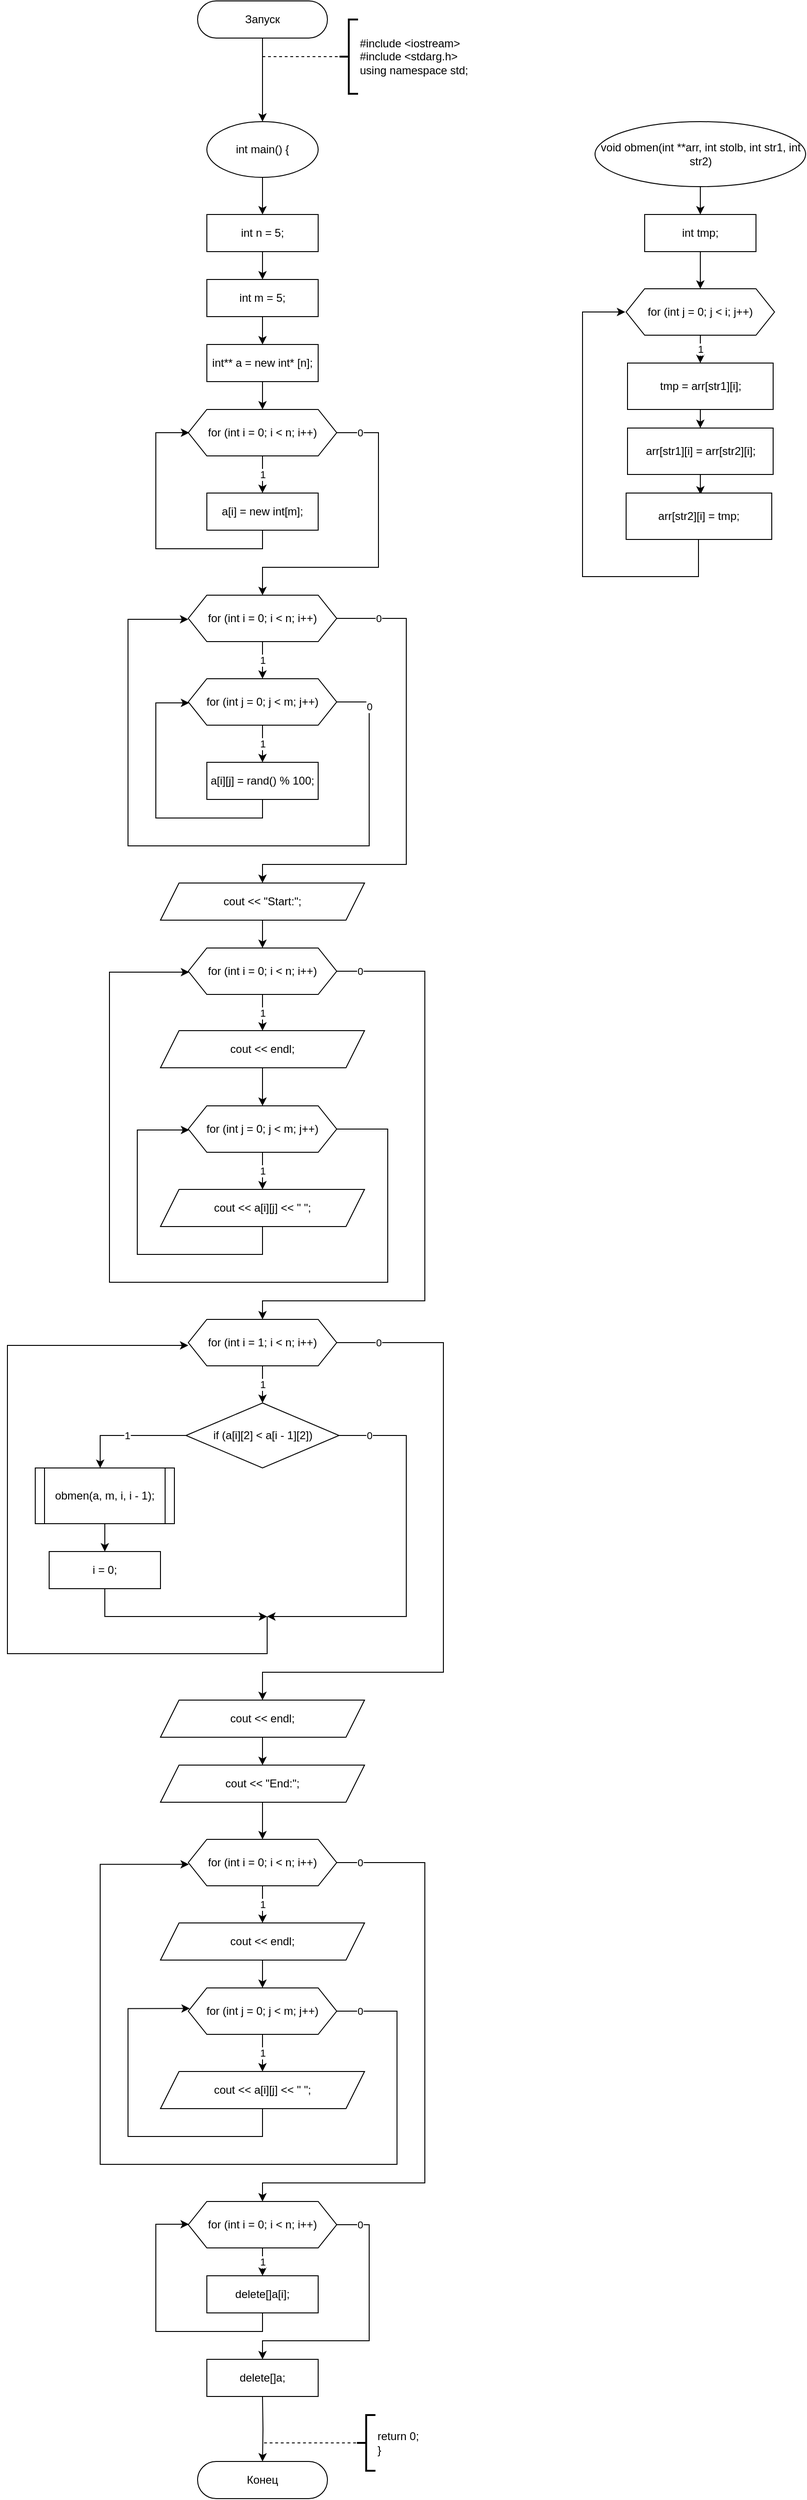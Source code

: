 <mxfile>
    <diagram id="tr8WCDj-hul7nBdrf4UF" name="Страница 1">
        <mxGraphModel dx="611" dy="615" grid="1" gridSize="10" guides="1" tooltips="1" connect="0" arrows="1" fold="1" page="1" pageScale="1" pageWidth="827" pageHeight="1169" math="0" shadow="0">
            <root>
                <mxCell id="0"/>
                <mxCell id="1" parent="0"/>
                <mxCell id="2" style="edgeStyle=orthogonalEdgeStyle;rounded=0;orthogonalLoop=1;jettySize=auto;html=1;" parent="1" source="3" edge="1">
                    <mxGeometry relative="1" as="geometry">
                        <mxPoint x="375" y="150" as="targetPoint"/>
                    </mxGeometry>
                </mxCell>
                <mxCell id="3" value="Запуск" style="rounded=1;whiteSpace=wrap;html=1;arcSize=50;" parent="1" vertex="1">
                    <mxGeometry x="305" y="20" width="140" height="40" as="geometry"/>
                </mxCell>
                <mxCell id="5" value="#include &amp;lt;iostream&amp;gt;&lt;br&gt;#include &amp;lt;stdarg.h&amp;gt;&lt;br&gt;using namespace std;" style="strokeWidth=2;html=1;shape=mxgraph.flowchart.annotation_2;align=left;labelPosition=right;pointerEvents=1;" parent="1" vertex="1">
                    <mxGeometry x="458.01" y="40" width="20" height="80" as="geometry"/>
                </mxCell>
                <mxCell id="6" value="" style="endArrow=none;dashed=1;html=1;entryX=0;entryY=0.5;entryDx=0;entryDy=0;entryPerimeter=0;" parent="1" target="5" edge="1">
                    <mxGeometry width="50" height="50" relative="1" as="geometry">
                        <mxPoint x="375" y="80" as="sourcePoint"/>
                        <mxPoint x="465" y="70" as="targetPoint"/>
                    </mxGeometry>
                </mxCell>
                <mxCell id="7" value="Конец" style="rounded=1;whiteSpace=wrap;html=1;arcSize=50;" parent="1" vertex="1">
                    <mxGeometry x="305" y="2670" width="140" height="40" as="geometry"/>
                </mxCell>
                <mxCell id="10" value="return 0;&lt;br&gt;}" style="strokeWidth=2;html=1;shape=mxgraph.flowchart.annotation_2;align=left;labelPosition=right;pointerEvents=1;" parent="1" vertex="1">
                    <mxGeometry x="476.75" y="2620" width="20" height="60" as="geometry"/>
                </mxCell>
                <mxCell id="11" value="" style="endArrow=none;dashed=1;html=1;entryX=0;entryY=0.5;entryDx=0;entryDy=0;entryPerimeter=0;" parent="1" edge="1">
                    <mxGeometry width="50" height="50" relative="1" as="geometry">
                        <mxPoint x="376.75" y="2650" as="sourcePoint"/>
                        <mxPoint x="476.75" y="2650" as="targetPoint"/>
                    </mxGeometry>
                </mxCell>
                <mxCell id="383" value="" style="edgeStyle=orthogonalEdgeStyle;html=1;rounded=0;" edge="1" parent="1" source="354" target="382">
                    <mxGeometry relative="1" as="geometry"/>
                </mxCell>
                <mxCell id="354" value="int main() {" style="ellipse;whiteSpace=wrap;html=1;" parent="1" vertex="1">
                    <mxGeometry x="315" y="150" width="120" height="60" as="geometry"/>
                </mxCell>
                <mxCell id="403" value="" style="edgeStyle=orthogonalEdgeStyle;rounded=0;html=1;" edge="1" parent="1" source="355" target="402">
                    <mxGeometry relative="1" as="geometry"/>
                </mxCell>
                <mxCell id="355" value="cout &amp;lt;&amp;lt; &quot;Start:&quot;;" style="shape=parallelogram;perimeter=parallelogramPerimeter;whiteSpace=wrap;html=1;fixedSize=1;" parent="1" vertex="1">
                    <mxGeometry x="265" y="970" width="220" height="40" as="geometry"/>
                </mxCell>
                <mxCell id="369" style="edgeStyle=orthogonalEdgeStyle;rounded=0;html=1;" parent="1" source="359" target="368" edge="1">
                    <mxGeometry relative="1" as="geometry"/>
                </mxCell>
                <mxCell id="359" value="&lt;div&gt;void obmen(int **arr, int stolb, int str1, int str2)&lt;/div&gt;" style="ellipse;whiteSpace=wrap;html=1;" parent="1" vertex="1">
                    <mxGeometry x="733.5" y="150" width="227" height="70" as="geometry"/>
                </mxCell>
                <mxCell id="367" style="edgeStyle=orthogonalEdgeStyle;rounded=0;html=1;" parent="1" target="7" edge="1">
                    <mxGeometry relative="1" as="geometry">
                        <mxPoint x="375" y="2600" as="sourcePoint"/>
                    </mxGeometry>
                </mxCell>
                <mxCell id="454" value="" style="edgeStyle=orthogonalEdgeStyle;rounded=0;html=1;" edge="1" parent="1" source="368" target="374">
                    <mxGeometry relative="1" as="geometry"/>
                </mxCell>
                <mxCell id="368" value="int tmp;" style="rounded=0;whiteSpace=wrap;html=1;" parent="1" vertex="1">
                    <mxGeometry x="787" y="250" width="120" height="40" as="geometry"/>
                </mxCell>
                <mxCell id="377" value="1" style="edgeStyle=orthogonalEdgeStyle;rounded=0;html=1;" parent="1" source="374" target="376" edge="1">
                    <mxGeometry relative="1" as="geometry"/>
                </mxCell>
                <mxCell id="374" value="for (int j = 0; j &amp;lt; i; j++)" style="shape=hexagon;perimeter=hexagonPerimeter2;whiteSpace=wrap;html=1;fixedSize=1;" parent="1" vertex="1">
                    <mxGeometry x="767" y="330" width="160" height="50" as="geometry"/>
                </mxCell>
                <mxCell id="378" style="edgeStyle=orthogonalEdgeStyle;rounded=0;html=1;entryX=-0.006;entryY=0.5;entryDx=0;entryDy=0;entryPerimeter=0;" parent="1" target="374" edge="1">
                    <mxGeometry relative="1" as="geometry">
                        <Array as="points">
                            <mxPoint x="845" y="640"/>
                            <mxPoint x="720" y="640"/>
                            <mxPoint x="720" y="355"/>
                        </Array>
                        <mxPoint x="845" y="580" as="sourcePoint"/>
                    </mxGeometry>
                </mxCell>
                <mxCell id="452" style="edgeStyle=orthogonalEdgeStyle;rounded=0;html=1;" edge="1" parent="1" source="376" target="449">
                    <mxGeometry relative="1" as="geometry"/>
                </mxCell>
                <mxCell id="376" value="tmp = arr[str1][i];" style="rounded=0;whiteSpace=wrap;html=1;" parent="1" vertex="1">
                    <mxGeometry x="768.5" y="410" width="157" height="50" as="geometry"/>
                </mxCell>
                <mxCell id="385" value="" style="edgeStyle=orthogonalEdgeStyle;rounded=0;html=1;" edge="1" parent="1" source="382" target="384">
                    <mxGeometry relative="1" as="geometry"/>
                </mxCell>
                <mxCell id="382" value="int n = 5;" style="rounded=0;whiteSpace=wrap;html=1;" vertex="1" parent="1">
                    <mxGeometry x="315" y="250" width="120" height="40" as="geometry"/>
                </mxCell>
                <mxCell id="387" value="" style="edgeStyle=orthogonalEdgeStyle;rounded=0;html=1;" edge="1" parent="1" source="384" target="386">
                    <mxGeometry relative="1" as="geometry"/>
                </mxCell>
                <mxCell id="384" value="int m = 5;" style="rounded=0;whiteSpace=wrap;html=1;" vertex="1" parent="1">
                    <mxGeometry x="315" y="320" width="120" height="40" as="geometry"/>
                </mxCell>
                <mxCell id="389" value="" style="edgeStyle=orthogonalEdgeStyle;rounded=0;html=1;" edge="1" parent="1" source="386" target="388">
                    <mxGeometry relative="1" as="geometry"/>
                </mxCell>
                <mxCell id="386" value="int** a = new int* [n];" style="rounded=0;whiteSpace=wrap;html=1;" vertex="1" parent="1">
                    <mxGeometry x="315" y="390" width="120" height="40" as="geometry"/>
                </mxCell>
                <mxCell id="391" value="1" style="edgeStyle=orthogonalEdgeStyle;rounded=0;html=1;" edge="1" parent="1" source="388" target="390">
                    <mxGeometry relative="1" as="geometry"/>
                </mxCell>
                <mxCell id="394" value="0" style="edgeStyle=orthogonalEdgeStyle;rounded=0;html=1;" edge="1" parent="1" source="388" target="393">
                    <mxGeometry x="-0.855" relative="1" as="geometry">
                        <Array as="points">
                            <mxPoint x="500" y="485"/>
                            <mxPoint x="500" y="630"/>
                            <mxPoint x="375" y="630"/>
                        </Array>
                        <mxPoint as="offset"/>
                    </mxGeometry>
                </mxCell>
                <mxCell id="388" value="for (int i = 0; i &amp;lt; n; i++)" style="shape=hexagon;perimeter=hexagonPerimeter2;whiteSpace=wrap;html=1;fixedSize=1;" vertex="1" parent="1">
                    <mxGeometry x="295" y="460" width="160" height="50" as="geometry"/>
                </mxCell>
                <mxCell id="392" style="edgeStyle=orthogonalEdgeStyle;rounded=0;html=1;entryX=0.006;entryY=0.5;entryDx=0;entryDy=0;entryPerimeter=0;" edge="1" parent="1" source="390" target="388">
                    <mxGeometry relative="1" as="geometry">
                        <Array as="points">
                            <mxPoint x="375" y="610"/>
                            <mxPoint x="260" y="610"/>
                            <mxPoint x="260" y="485"/>
                        </Array>
                    </mxGeometry>
                </mxCell>
                <mxCell id="390" value="a[i] = new int[m];" style="rounded=0;whiteSpace=wrap;html=1;" vertex="1" parent="1">
                    <mxGeometry x="315" y="550" width="120" height="40" as="geometry"/>
                </mxCell>
                <mxCell id="396" value="1" style="edgeStyle=orthogonalEdgeStyle;rounded=0;html=1;" edge="1" parent="1" source="393" target="395">
                    <mxGeometry relative="1" as="geometry"/>
                </mxCell>
                <mxCell id="401" value="0" style="edgeStyle=orthogonalEdgeStyle;rounded=0;html=1;" edge="1" parent="1" source="393" target="355">
                    <mxGeometry x="-0.825" relative="1" as="geometry">
                        <Array as="points">
                            <mxPoint x="530" y="685"/>
                            <mxPoint x="530" y="950"/>
                            <mxPoint x="375" y="950"/>
                        </Array>
                        <mxPoint as="offset"/>
                    </mxGeometry>
                </mxCell>
                <mxCell id="393" value="for (int i = 0; i &amp;lt; n; i++)" style="shape=hexagon;perimeter=hexagonPerimeter2;whiteSpace=wrap;html=1;fixedSize=1;" vertex="1" parent="1">
                    <mxGeometry x="295" y="660" width="160" height="50" as="geometry"/>
                </mxCell>
                <mxCell id="398" value="1" style="edgeStyle=orthogonalEdgeStyle;rounded=0;html=1;" edge="1" parent="1" source="395" target="397">
                    <mxGeometry relative="1" as="geometry"/>
                </mxCell>
                <mxCell id="400" value="0" style="edgeStyle=orthogonalEdgeStyle;rounded=0;html=1;entryX=0;entryY=0.52;entryDx=0;entryDy=0;entryPerimeter=0;" edge="1" parent="1" source="395" target="393">
                    <mxGeometry x="-0.895" relative="1" as="geometry">
                        <Array as="points">
                            <mxPoint x="490" y="775"/>
                            <mxPoint x="490" y="930"/>
                            <mxPoint x="230" y="930"/>
                            <mxPoint x="230" y="686"/>
                        </Array>
                        <mxPoint as="offset"/>
                    </mxGeometry>
                </mxCell>
                <mxCell id="395" value="for (int j = 0; j &amp;lt; m; j++)" style="shape=hexagon;perimeter=hexagonPerimeter2;whiteSpace=wrap;html=1;fixedSize=1;" vertex="1" parent="1">
                    <mxGeometry x="295" y="750" width="160" height="50" as="geometry"/>
                </mxCell>
                <mxCell id="399" style="edgeStyle=orthogonalEdgeStyle;rounded=0;html=1;entryX=0.006;entryY=0.52;entryDx=0;entryDy=0;entryPerimeter=0;" edge="1" parent="1" source="397" target="395">
                    <mxGeometry relative="1" as="geometry">
                        <Array as="points">
                            <mxPoint x="375" y="900"/>
                            <mxPoint x="260" y="900"/>
                            <mxPoint x="260" y="776"/>
                        </Array>
                    </mxGeometry>
                </mxCell>
                <mxCell id="397" value="a[i][j] = rand() % 100;" style="rounded=0;whiteSpace=wrap;html=1;" vertex="1" parent="1">
                    <mxGeometry x="315" y="840" width="120" height="40" as="geometry"/>
                </mxCell>
                <mxCell id="405" value="1" style="edgeStyle=orthogonalEdgeStyle;rounded=0;html=1;" edge="1" parent="1" source="402" target="404">
                    <mxGeometry relative="1" as="geometry"/>
                </mxCell>
                <mxCell id="413" value="0" style="edgeStyle=orthogonalEdgeStyle;rounded=0;html=1;" edge="1" parent="1" source="402" target="412">
                    <mxGeometry x="-0.922" relative="1" as="geometry">
                        <Array as="points">
                            <mxPoint x="550" y="1065"/>
                            <mxPoint x="550" y="1420"/>
                            <mxPoint x="375" y="1420"/>
                        </Array>
                        <mxPoint as="offset"/>
                    </mxGeometry>
                </mxCell>
                <mxCell id="402" value="for (int i = 0; i &amp;lt; n; i++)" style="shape=hexagon;perimeter=hexagonPerimeter2;whiteSpace=wrap;html=1;fixedSize=1;" vertex="1" parent="1">
                    <mxGeometry x="295" y="1040" width="160" height="50" as="geometry"/>
                </mxCell>
                <mxCell id="407" value="" style="edgeStyle=orthogonalEdgeStyle;rounded=0;html=1;" edge="1" parent="1" source="404" target="406">
                    <mxGeometry relative="1" as="geometry"/>
                </mxCell>
                <mxCell id="404" value="cout &amp;lt;&amp;lt; endl;" style="shape=parallelogram;perimeter=parallelogramPerimeter;whiteSpace=wrap;html=1;fixedSize=1;" vertex="1" parent="1">
                    <mxGeometry x="265" y="1129" width="220" height="40" as="geometry"/>
                </mxCell>
                <mxCell id="409" value="1" style="edgeStyle=orthogonalEdgeStyle;rounded=0;html=1;" edge="1" parent="1" source="406" target="408">
                    <mxGeometry relative="1" as="geometry"/>
                </mxCell>
                <mxCell id="411" style="edgeStyle=orthogonalEdgeStyle;rounded=0;html=1;entryX=0.006;entryY=0.52;entryDx=0;entryDy=0;entryPerimeter=0;" edge="1" parent="1" source="406" target="402">
                    <mxGeometry relative="1" as="geometry">
                        <Array as="points">
                            <mxPoint x="510" y="1235"/>
                            <mxPoint x="510" y="1400"/>
                            <mxPoint x="210" y="1400"/>
                            <mxPoint x="210" y="1066"/>
                        </Array>
                    </mxGeometry>
                </mxCell>
                <mxCell id="406" value="for (int j = 0; j &amp;lt; m; j++)" style="shape=hexagon;perimeter=hexagonPerimeter2;whiteSpace=wrap;html=1;fixedSize=1;" vertex="1" parent="1">
                    <mxGeometry x="295" y="1210" width="160" height="50" as="geometry"/>
                </mxCell>
                <mxCell id="410" style="edgeStyle=orthogonalEdgeStyle;rounded=0;html=1;entryX=0.006;entryY=0.52;entryDx=0;entryDy=0;entryPerimeter=0;" edge="1" parent="1" source="408" target="406">
                    <mxGeometry relative="1" as="geometry">
                        <Array as="points">
                            <mxPoint x="375" y="1370"/>
                            <mxPoint x="240" y="1370"/>
                            <mxPoint x="240" y="1236"/>
                        </Array>
                    </mxGeometry>
                </mxCell>
                <mxCell id="408" value="cout &amp;lt;&amp;lt; a[i][j] &amp;lt;&amp;lt; &quot; &quot;;" style="shape=parallelogram;perimeter=parallelogramPerimeter;whiteSpace=wrap;html=1;fixedSize=1;" vertex="1" parent="1">
                    <mxGeometry x="265" y="1300" width="220" height="40" as="geometry"/>
                </mxCell>
                <mxCell id="415" value="1" style="edgeStyle=orthogonalEdgeStyle;rounded=0;html=1;" edge="1" parent="1" source="412" target="414">
                    <mxGeometry relative="1" as="geometry"/>
                </mxCell>
                <mxCell id="428" value="0" style="edgeStyle=orthogonalEdgeStyle;rounded=0;html=1;" edge="1" parent="1" source="412" target="425">
                    <mxGeometry x="-0.871" relative="1" as="geometry">
                        <Array as="points">
                            <mxPoint x="570" y="1465"/>
                            <mxPoint x="570" y="1820"/>
                            <mxPoint x="375" y="1820"/>
                        </Array>
                        <mxPoint as="offset"/>
                    </mxGeometry>
                </mxCell>
                <mxCell id="412" value="for (int i = 1; i &amp;lt; n; i++)" style="shape=hexagon;perimeter=hexagonPerimeter2;whiteSpace=wrap;html=1;fixedSize=1;" vertex="1" parent="1">
                    <mxGeometry x="295" y="1440" width="160" height="50" as="geometry"/>
                </mxCell>
                <mxCell id="419" value="1" style="edgeStyle=orthogonalEdgeStyle;rounded=0;html=1;" edge="1" parent="1" source="414" target="417">
                    <mxGeometry relative="1" as="geometry">
                        <Array as="points">
                            <mxPoint x="200" y="1565"/>
                        </Array>
                    </mxGeometry>
                </mxCell>
                <mxCell id="423" value="0" style="edgeStyle=orthogonalEdgeStyle;rounded=0;html=1;" edge="1" parent="1" source="414">
                    <mxGeometry x="-0.844" relative="1" as="geometry">
                        <mxPoint x="380" y="1760" as="targetPoint"/>
                        <Array as="points">
                            <mxPoint x="530" y="1565"/>
                            <mxPoint x="530" y="1760"/>
                        </Array>
                        <mxPoint as="offset"/>
                    </mxGeometry>
                </mxCell>
                <mxCell id="414" value="if (a[i][2] &amp;lt; a[i - 1][2])" style="rhombus;whiteSpace=wrap;html=1;" vertex="1" parent="1">
                    <mxGeometry x="292.5" y="1530" width="165" height="70" as="geometry"/>
                </mxCell>
                <mxCell id="421" value="" style="edgeStyle=orthogonalEdgeStyle;rounded=0;html=1;" edge="1" parent="1" source="417" target="420">
                    <mxGeometry relative="1" as="geometry"/>
                </mxCell>
                <mxCell id="417" value="obmen(a, m, i, i - 1);" style="verticalLabelPosition=middle;verticalAlign=middle;html=1;shape=process;whiteSpace=wrap;rounded=0;size=0.067;arcSize=6;labelPosition=center;align=center;" vertex="1" parent="1">
                    <mxGeometry x="130" y="1600" width="150" height="60" as="geometry"/>
                </mxCell>
                <mxCell id="422" style="edgeStyle=orthogonalEdgeStyle;rounded=0;html=1;" edge="1" parent="1" source="420">
                    <mxGeometry relative="1" as="geometry">
                        <mxPoint x="380" y="1760" as="targetPoint"/>
                        <Array as="points">
                            <mxPoint x="205" y="1760"/>
                            <mxPoint x="370" y="1760"/>
                        </Array>
                    </mxGeometry>
                </mxCell>
                <mxCell id="420" value="i = 0;" style="rounded=0;whiteSpace=wrap;html=1;" vertex="1" parent="1">
                    <mxGeometry x="145" y="1690" width="120" height="40" as="geometry"/>
                </mxCell>
                <mxCell id="424" value="" style="endArrow=classic;html=1;rounded=0;entryX=0;entryY=0.56;entryDx=0;entryDy=0;entryPerimeter=0;" edge="1" parent="1" target="412">
                    <mxGeometry width="50" height="50" relative="1" as="geometry">
                        <mxPoint x="380" y="1760" as="sourcePoint"/>
                        <mxPoint x="400" y="1600" as="targetPoint"/>
                        <Array as="points">
                            <mxPoint x="380" y="1800"/>
                            <mxPoint x="100" y="1800"/>
                            <mxPoint x="100" y="1468"/>
                        </Array>
                    </mxGeometry>
                </mxCell>
                <mxCell id="427" value="" style="edgeStyle=orthogonalEdgeStyle;rounded=0;html=1;" edge="1" parent="1" source="425" target="426">
                    <mxGeometry relative="1" as="geometry"/>
                </mxCell>
                <mxCell id="425" value="cout &lt;&lt; endl;" style="shape=parallelogram;perimeter=parallelogramPerimeter;whiteSpace=wrap;html=1;fixedSize=1;" vertex="1" parent="1">
                    <mxGeometry x="265" y="1850" width="220" height="40" as="geometry"/>
                </mxCell>
                <mxCell id="430" value="" style="edgeStyle=orthogonalEdgeStyle;rounded=0;html=1;" edge="1" parent="1" source="426" target="429">
                    <mxGeometry relative="1" as="geometry"/>
                </mxCell>
                <mxCell id="426" value="cout &amp;lt;&amp;lt; &quot;End:&quot;;" style="shape=parallelogram;perimeter=parallelogramPerimeter;whiteSpace=wrap;html=1;fixedSize=1;" vertex="1" parent="1">
                    <mxGeometry x="265" y="1920" width="220" height="40" as="geometry"/>
                </mxCell>
                <mxCell id="432" value="1" style="edgeStyle=orthogonalEdgeStyle;rounded=0;html=1;" edge="1" parent="1" source="429" target="431">
                    <mxGeometry relative="1" as="geometry"/>
                </mxCell>
                <mxCell id="442" value="0" style="edgeStyle=orthogonalEdgeStyle;rounded=0;html=1;" edge="1" parent="1" source="429" target="439">
                    <mxGeometry x="-0.921" relative="1" as="geometry">
                        <Array as="points">
                            <mxPoint x="550" y="2025"/>
                            <mxPoint x="550" y="2370"/>
                            <mxPoint x="375" y="2370"/>
                        </Array>
                        <mxPoint as="offset"/>
                    </mxGeometry>
                </mxCell>
                <mxCell id="429" value="for (int i = 0; i &amp;lt; n; i++)" style="shape=hexagon;perimeter=hexagonPerimeter2;whiteSpace=wrap;html=1;fixedSize=1;" vertex="1" parent="1">
                    <mxGeometry x="295" y="2000" width="160" height="50" as="geometry"/>
                </mxCell>
                <mxCell id="434" value="" style="edgeStyle=orthogonalEdgeStyle;rounded=0;html=1;" edge="1" parent="1" source="431" target="433">
                    <mxGeometry relative="1" as="geometry"/>
                </mxCell>
                <mxCell id="431" value="cout &lt;&lt; endl;" style="shape=parallelogram;perimeter=parallelogramPerimeter;whiteSpace=wrap;html=1;fixedSize=1;" vertex="1" parent="1">
                    <mxGeometry x="265" y="2090" width="220" height="40" as="geometry"/>
                </mxCell>
                <mxCell id="436" value="1" style="edgeStyle=orthogonalEdgeStyle;rounded=0;html=1;" edge="1" parent="1" source="433" target="435">
                    <mxGeometry relative="1" as="geometry"/>
                </mxCell>
                <mxCell id="438" value="0" style="edgeStyle=orthogonalEdgeStyle;rounded=0;html=1;entryX=0.004;entryY=0.538;entryDx=0;entryDy=0;entryPerimeter=0;" edge="1" parent="1" source="433" target="429">
                    <mxGeometry x="-0.948" relative="1" as="geometry">
                        <Array as="points">
                            <mxPoint x="520" y="2185"/>
                            <mxPoint x="520" y="2350"/>
                            <mxPoint x="200" y="2350"/>
                            <mxPoint x="200" y="2027"/>
                        </Array>
                        <mxPoint as="offset"/>
                    </mxGeometry>
                </mxCell>
                <mxCell id="433" value="for (int j = 0; j &amp;lt; m; j++)" style="shape=hexagon;perimeter=hexagonPerimeter2;whiteSpace=wrap;html=1;fixedSize=1;" vertex="1" parent="1">
                    <mxGeometry x="295" y="2160" width="160" height="50" as="geometry"/>
                </mxCell>
                <mxCell id="437" style="edgeStyle=orthogonalEdgeStyle;rounded=0;html=1;entryX=0.01;entryY=0.443;entryDx=0;entryDy=0;entryPerimeter=0;" edge="1" parent="1" source="435" target="433">
                    <mxGeometry relative="1" as="geometry">
                        <Array as="points">
                            <mxPoint x="375" y="2320"/>
                            <mxPoint x="230" y="2320"/>
                            <mxPoint x="230" y="2182"/>
                        </Array>
                    </mxGeometry>
                </mxCell>
                <mxCell id="435" value="cout &amp;lt;&amp;lt; a[i][j] &amp;lt;&amp;lt; &quot; &quot;;" style="shape=parallelogram;perimeter=parallelogramPerimeter;whiteSpace=wrap;html=1;fixedSize=1;" vertex="1" parent="1">
                    <mxGeometry x="265" y="2250" width="220" height="40" as="geometry"/>
                </mxCell>
                <mxCell id="444" value="1" style="edgeStyle=orthogonalEdgeStyle;rounded=0;html=1;" edge="1" parent="1" source="439" target="443">
                    <mxGeometry relative="1" as="geometry"/>
                </mxCell>
                <mxCell id="447" value="0" style="edgeStyle=orthogonalEdgeStyle;rounded=0;html=1;" edge="1" parent="1" source="439" target="446">
                    <mxGeometry x="-0.831" relative="1" as="geometry">
                        <Array as="points">
                            <mxPoint x="490" y="2415"/>
                            <mxPoint x="490" y="2540"/>
                            <mxPoint x="375" y="2540"/>
                        </Array>
                        <mxPoint as="offset"/>
                    </mxGeometry>
                </mxCell>
                <mxCell id="439" value="for (int i = 0; i &amp;lt; n; i++)" style="shape=hexagon;perimeter=hexagonPerimeter2;whiteSpace=wrap;html=1;fixedSize=1;" vertex="1" parent="1">
                    <mxGeometry x="295" y="2390" width="160" height="50" as="geometry"/>
                </mxCell>
                <mxCell id="445" style="edgeStyle=orthogonalEdgeStyle;rounded=0;html=1;entryX=0.004;entryY=0.49;entryDx=0;entryDy=0;entryPerimeter=0;" edge="1" parent="1" source="443" target="439">
                    <mxGeometry relative="1" as="geometry">
                        <Array as="points">
                            <mxPoint x="375" y="2530"/>
                            <mxPoint x="260" y="2530"/>
                            <mxPoint x="260" y="2415"/>
                        </Array>
                    </mxGeometry>
                </mxCell>
                <mxCell id="443" value="delete[]a[i];" style="rounded=0;whiteSpace=wrap;html=1;" vertex="1" parent="1">
                    <mxGeometry x="315" y="2470" width="120" height="40" as="geometry"/>
                </mxCell>
                <mxCell id="446" value="delete[]a;" style="rounded=0;whiteSpace=wrap;html=1;" vertex="1" parent="1">
                    <mxGeometry x="315" y="2560" width="120" height="40" as="geometry"/>
                </mxCell>
                <mxCell id="453" style="edgeStyle=orthogonalEdgeStyle;rounded=0;html=1;entryX=0.511;entryY=0.032;entryDx=0;entryDy=0;entryPerimeter=0;" edge="1" parent="1" source="449" target="450">
                    <mxGeometry relative="1" as="geometry"/>
                </mxCell>
                <mxCell id="449" value="arr[str1][i] = arr[str2][i];" style="rounded=0;whiteSpace=wrap;html=1;" vertex="1" parent="1">
                    <mxGeometry x="768.5" y="480" width="157" height="50" as="geometry"/>
                </mxCell>
                <mxCell id="450" value="arr[str2][i] = tmp;" style="rounded=0;whiteSpace=wrap;html=1;" vertex="1" parent="1">
                    <mxGeometry x="767" y="550" width="157" height="50" as="geometry"/>
                </mxCell>
            </root>
        </mxGraphModel>
    </diagram>
</mxfile>